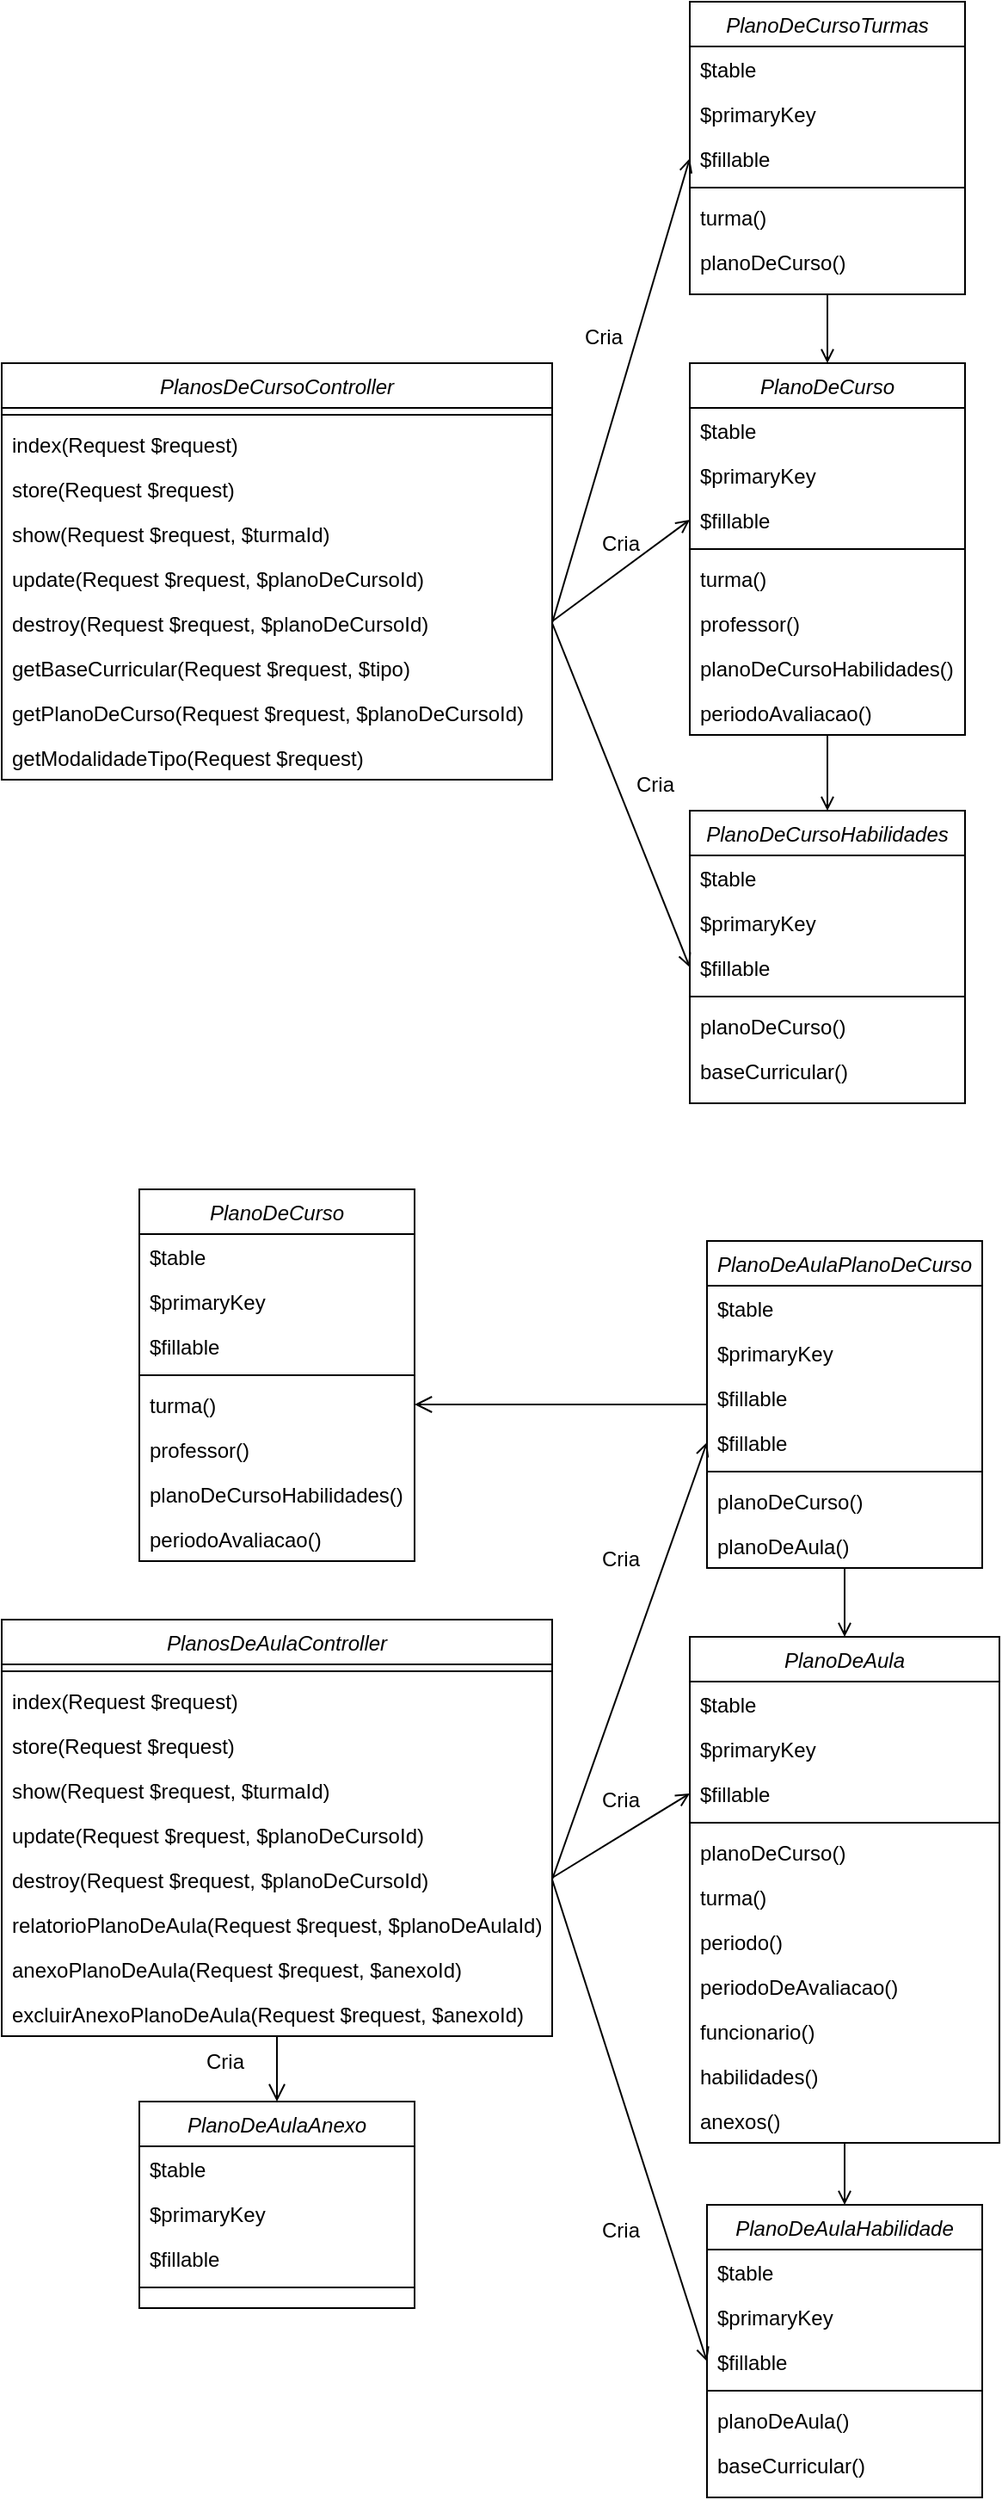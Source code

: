 <mxfile version="21.7.5" type="github">
  <diagram id="C5RBs43oDa-KdzZeNtuy" name="Page-1">
    <mxGraphModel dx="1678" dy="3320" grid="1" gridSize="10" guides="1" tooltips="1" connect="1" arrows="1" fold="1" page="1" pageScale="1" pageWidth="827" pageHeight="1169" math="0" shadow="0">
      <root>
        <mxCell id="WIyWlLk6GJQsqaUBKTNV-0" />
        <mxCell id="WIyWlLk6GJQsqaUBKTNV-1" parent="WIyWlLk6GJQsqaUBKTNV-0" />
        <mxCell id="8gsAUb_0ZnEXeHC6LgpM-0" value="PlanosDeCursoController" style="swimlane;fontStyle=2;align=center;verticalAlign=top;childLayout=stackLayout;horizontal=1;startSize=26;horizontalStack=0;resizeParent=1;resizeLast=0;collapsible=1;marginBottom=0;rounded=0;shadow=0;strokeWidth=1;" vertex="1" parent="WIyWlLk6GJQsqaUBKTNV-1">
          <mxGeometry x="120" y="-1120" width="320" height="242" as="geometry">
            <mxRectangle x="230" y="140" width="160" height="26" as="alternateBounds" />
          </mxGeometry>
        </mxCell>
        <mxCell id="8gsAUb_0ZnEXeHC6LgpM-4" value="" style="line;html=1;strokeWidth=1;align=left;verticalAlign=middle;spacingTop=-1;spacingLeft=3;spacingRight=3;rotatable=0;labelPosition=right;points=[];portConstraint=eastwest;" vertex="1" parent="8gsAUb_0ZnEXeHC6LgpM-0">
          <mxGeometry y="26" width="320" height="8" as="geometry" />
        </mxCell>
        <mxCell id="8gsAUb_0ZnEXeHC6LgpM-5" value="index(Request $request)" style="text;align=left;verticalAlign=top;spacingLeft=4;spacingRight=4;overflow=hidden;rotatable=0;points=[[0,0.5],[1,0.5]];portConstraint=eastwest;" vertex="1" parent="8gsAUb_0ZnEXeHC6LgpM-0">
          <mxGeometry y="34" width="320" height="26" as="geometry" />
        </mxCell>
        <mxCell id="8gsAUb_0ZnEXeHC6LgpM-6" value="store(Request $request)" style="text;align=left;verticalAlign=top;spacingLeft=4;spacingRight=4;overflow=hidden;rotatable=0;points=[[0,0.5],[1,0.5]];portConstraint=eastwest;" vertex="1" parent="8gsAUb_0ZnEXeHC6LgpM-0">
          <mxGeometry y="60" width="320" height="26" as="geometry" />
        </mxCell>
        <mxCell id="8gsAUb_0ZnEXeHC6LgpM-7" value="show(Request $request, $turmaId)" style="text;align=left;verticalAlign=top;spacingLeft=4;spacingRight=4;overflow=hidden;rotatable=0;points=[[0,0.5],[1,0.5]];portConstraint=eastwest;" vertex="1" parent="8gsAUb_0ZnEXeHC6LgpM-0">
          <mxGeometry y="86" width="320" height="26" as="geometry" />
        </mxCell>
        <mxCell id="8gsAUb_0ZnEXeHC6LgpM-8" value="update(Request $request, $planoDeCursoId)" style="text;align=left;verticalAlign=top;spacingLeft=4;spacingRight=4;overflow=hidden;rotatable=0;points=[[0,0.5],[1,0.5]];portConstraint=eastwest;" vertex="1" parent="8gsAUb_0ZnEXeHC6LgpM-0">
          <mxGeometry y="112" width="320" height="26" as="geometry" />
        </mxCell>
        <mxCell id="8gsAUb_0ZnEXeHC6LgpM-9" value="destroy(Request $request, $planoDeCursoId)" style="text;align=left;verticalAlign=top;spacingLeft=4;spacingRight=4;overflow=hidden;rotatable=0;points=[[0,0.5],[1,0.5]];portConstraint=eastwest;" vertex="1" parent="8gsAUb_0ZnEXeHC6LgpM-0">
          <mxGeometry y="138" width="320" height="26" as="geometry" />
        </mxCell>
        <mxCell id="8gsAUb_0ZnEXeHC6LgpM-10" value="getBaseCurricular(Request $request, $tipo)" style="text;align=left;verticalAlign=top;spacingLeft=4;spacingRight=4;overflow=hidden;rotatable=0;points=[[0,0.5],[1,0.5]];portConstraint=eastwest;" vertex="1" parent="8gsAUb_0ZnEXeHC6LgpM-0">
          <mxGeometry y="164" width="320" height="26" as="geometry" />
        </mxCell>
        <mxCell id="8gsAUb_0ZnEXeHC6LgpM-11" value="getPlanoDeCurso(Request $request, $planoDeCursoId)" style="text;align=left;verticalAlign=top;spacingLeft=4;spacingRight=4;overflow=hidden;rotatable=0;points=[[0,0.5],[1,0.5]];portConstraint=eastwest;" vertex="1" parent="8gsAUb_0ZnEXeHC6LgpM-0">
          <mxGeometry y="190" width="320" height="26" as="geometry" />
        </mxCell>
        <mxCell id="8gsAUb_0ZnEXeHC6LgpM-12" value="getModalidadeTipo(Request $request)" style="text;align=left;verticalAlign=top;spacingLeft=4;spacingRight=4;overflow=hidden;rotatable=0;points=[[0,0.5],[1,0.5]];portConstraint=eastwest;" vertex="1" parent="8gsAUb_0ZnEXeHC6LgpM-0">
          <mxGeometry y="216" width="320" height="26" as="geometry" />
        </mxCell>
        <mxCell id="8gsAUb_0ZnEXeHC6LgpM-46" style="rounded=0;orthogonalLoop=1;jettySize=auto;html=1;endArrow=open;endFill=0;" edge="1" parent="WIyWlLk6GJQsqaUBKTNV-1" source="8gsAUb_0ZnEXeHC6LgpM-13" target="8gsAUb_0ZnEXeHC6LgpM-32">
          <mxGeometry relative="1" as="geometry" />
        </mxCell>
        <mxCell id="8gsAUb_0ZnEXeHC6LgpM-13" value="PlanoDeCurso" style="swimlane;fontStyle=2;align=center;verticalAlign=top;childLayout=stackLayout;horizontal=1;startSize=26;horizontalStack=0;resizeParent=1;resizeLast=0;collapsible=1;marginBottom=0;rounded=0;shadow=0;strokeWidth=1;" vertex="1" parent="WIyWlLk6GJQsqaUBKTNV-1">
          <mxGeometry x="520" y="-1120" width="160" height="216" as="geometry">
            <mxRectangle x="230" y="140" width="160" height="26" as="alternateBounds" />
          </mxGeometry>
        </mxCell>
        <mxCell id="8gsAUb_0ZnEXeHC6LgpM-14" value="$table" style="text;align=left;verticalAlign=top;spacingLeft=4;spacingRight=4;overflow=hidden;rotatable=0;points=[[0,0.5],[1,0.5]];portConstraint=eastwest;" vertex="1" parent="8gsAUb_0ZnEXeHC6LgpM-13">
          <mxGeometry y="26" width="160" height="26" as="geometry" />
        </mxCell>
        <mxCell id="8gsAUb_0ZnEXeHC6LgpM-15" value="$primaryKey" style="text;align=left;verticalAlign=top;spacingLeft=4;spacingRight=4;overflow=hidden;rotatable=0;points=[[0,0.5],[1,0.5]];portConstraint=eastwest;rounded=0;shadow=0;html=0;" vertex="1" parent="8gsAUb_0ZnEXeHC6LgpM-13">
          <mxGeometry y="52" width="160" height="26" as="geometry" />
        </mxCell>
        <mxCell id="8gsAUb_0ZnEXeHC6LgpM-16" value="$fillable" style="text;align=left;verticalAlign=top;spacingLeft=4;spacingRight=4;overflow=hidden;rotatable=0;points=[[0,0.5],[1,0.5]];portConstraint=eastwest;rounded=0;shadow=0;html=0;" vertex="1" parent="8gsAUb_0ZnEXeHC6LgpM-13">
          <mxGeometry y="78" width="160" height="26" as="geometry" />
        </mxCell>
        <mxCell id="8gsAUb_0ZnEXeHC6LgpM-17" value="" style="line;html=1;strokeWidth=1;align=left;verticalAlign=middle;spacingTop=-1;spacingLeft=3;spacingRight=3;rotatable=0;labelPosition=right;points=[];portConstraint=eastwest;" vertex="1" parent="8gsAUb_0ZnEXeHC6LgpM-13">
          <mxGeometry y="104" width="160" height="8" as="geometry" />
        </mxCell>
        <mxCell id="8gsAUb_0ZnEXeHC6LgpM-18" value="turma()" style="text;align=left;verticalAlign=top;spacingLeft=4;spacingRight=4;overflow=hidden;rotatable=0;points=[[0,0.5],[1,0.5]];portConstraint=eastwest;fontColor=default;" vertex="1" parent="8gsAUb_0ZnEXeHC6LgpM-13">
          <mxGeometry y="112" width="160" height="26" as="geometry" />
        </mxCell>
        <mxCell id="8gsAUb_0ZnEXeHC6LgpM-20" value="professor()" style="text;align=left;verticalAlign=top;spacingLeft=4;spacingRight=4;overflow=hidden;rotatable=0;points=[[0,0.5],[1,0.5]];portConstraint=eastwest;" vertex="1" parent="8gsAUb_0ZnEXeHC6LgpM-13">
          <mxGeometry y="138" width="160" height="26" as="geometry" />
        </mxCell>
        <mxCell id="8gsAUb_0ZnEXeHC6LgpM-21" value="planoDeCursoHabilidades()" style="text;align=left;verticalAlign=top;spacingLeft=4;spacingRight=4;overflow=hidden;rotatable=0;points=[[0,0.5],[1,0.5]];portConstraint=eastwest;" vertex="1" parent="8gsAUb_0ZnEXeHC6LgpM-13">
          <mxGeometry y="164" width="160" height="26" as="geometry" />
        </mxCell>
        <mxCell id="8gsAUb_0ZnEXeHC6LgpM-22" value="periodoAvaliacao()" style="text;align=left;verticalAlign=top;spacingLeft=4;spacingRight=4;overflow=hidden;rotatable=0;points=[[0,0.5],[1,0.5]];portConstraint=eastwest;" vertex="1" parent="8gsAUb_0ZnEXeHC6LgpM-13">
          <mxGeometry y="190" width="160" height="26" as="geometry" />
        </mxCell>
        <mxCell id="8gsAUb_0ZnEXeHC6LgpM-45" style="rounded=0;orthogonalLoop=1;jettySize=auto;html=1;entryX=0.5;entryY=0;entryDx=0;entryDy=0;endArrow=open;endFill=0;" edge="1" parent="WIyWlLk6GJQsqaUBKTNV-1" source="8gsAUb_0ZnEXeHC6LgpM-23" target="8gsAUb_0ZnEXeHC6LgpM-13">
          <mxGeometry relative="1" as="geometry" />
        </mxCell>
        <mxCell id="8gsAUb_0ZnEXeHC6LgpM-23" value="PlanoDeCursoTurmas" style="swimlane;fontStyle=2;align=center;verticalAlign=top;childLayout=stackLayout;horizontal=1;startSize=26;horizontalStack=0;resizeParent=1;resizeLast=0;collapsible=1;marginBottom=0;rounded=0;shadow=0;strokeWidth=1;" vertex="1" parent="WIyWlLk6GJQsqaUBKTNV-1">
          <mxGeometry x="520" y="-1330" width="160" height="170" as="geometry">
            <mxRectangle x="230" y="140" width="160" height="26" as="alternateBounds" />
          </mxGeometry>
        </mxCell>
        <mxCell id="8gsAUb_0ZnEXeHC6LgpM-24" value="$table" style="text;align=left;verticalAlign=top;spacingLeft=4;spacingRight=4;overflow=hidden;rotatable=0;points=[[0,0.5],[1,0.5]];portConstraint=eastwest;" vertex="1" parent="8gsAUb_0ZnEXeHC6LgpM-23">
          <mxGeometry y="26" width="160" height="26" as="geometry" />
        </mxCell>
        <mxCell id="8gsAUb_0ZnEXeHC6LgpM-25" value="$primaryKey" style="text;align=left;verticalAlign=top;spacingLeft=4;spacingRight=4;overflow=hidden;rotatable=0;points=[[0,0.5],[1,0.5]];portConstraint=eastwest;rounded=0;shadow=0;html=0;" vertex="1" parent="8gsAUb_0ZnEXeHC6LgpM-23">
          <mxGeometry y="52" width="160" height="26" as="geometry" />
        </mxCell>
        <mxCell id="8gsAUb_0ZnEXeHC6LgpM-26" value="$fillable" style="text;align=left;verticalAlign=top;spacingLeft=4;spacingRight=4;overflow=hidden;rotatable=0;points=[[0,0.5],[1,0.5]];portConstraint=eastwest;rounded=0;shadow=0;html=0;" vertex="1" parent="8gsAUb_0ZnEXeHC6LgpM-23">
          <mxGeometry y="78" width="160" height="26" as="geometry" />
        </mxCell>
        <mxCell id="8gsAUb_0ZnEXeHC6LgpM-27" value="" style="line;html=1;strokeWidth=1;align=left;verticalAlign=middle;spacingTop=-1;spacingLeft=3;spacingRight=3;rotatable=0;labelPosition=right;points=[];portConstraint=eastwest;" vertex="1" parent="8gsAUb_0ZnEXeHC6LgpM-23">
          <mxGeometry y="104" width="160" height="8" as="geometry" />
        </mxCell>
        <mxCell id="8gsAUb_0ZnEXeHC6LgpM-28" value="turma()" style="text;align=left;verticalAlign=top;spacingLeft=4;spacingRight=4;overflow=hidden;rotatable=0;points=[[0,0.5],[1,0.5]];portConstraint=eastwest;fontColor=default;" vertex="1" parent="8gsAUb_0ZnEXeHC6LgpM-23">
          <mxGeometry y="112" width="160" height="26" as="geometry" />
        </mxCell>
        <mxCell id="8gsAUb_0ZnEXeHC6LgpM-29" value="planoDeCurso()" style="text;align=left;verticalAlign=top;spacingLeft=4;spacingRight=4;overflow=hidden;rotatable=0;points=[[0,0.5],[1,0.5]];portConstraint=eastwest;" vertex="1" parent="8gsAUb_0ZnEXeHC6LgpM-23">
          <mxGeometry y="138" width="160" height="26" as="geometry" />
        </mxCell>
        <mxCell id="8gsAUb_0ZnEXeHC6LgpM-32" value="PlanoDeCursoHabilidades" style="swimlane;fontStyle=2;align=center;verticalAlign=top;childLayout=stackLayout;horizontal=1;startSize=26;horizontalStack=0;resizeParent=1;resizeLast=0;collapsible=1;marginBottom=0;rounded=0;shadow=0;strokeWidth=1;" vertex="1" parent="WIyWlLk6GJQsqaUBKTNV-1">
          <mxGeometry x="520" y="-860" width="160" height="170" as="geometry">
            <mxRectangle x="230" y="140" width="160" height="26" as="alternateBounds" />
          </mxGeometry>
        </mxCell>
        <mxCell id="8gsAUb_0ZnEXeHC6LgpM-33" value="$table" style="text;align=left;verticalAlign=top;spacingLeft=4;spacingRight=4;overflow=hidden;rotatable=0;points=[[0,0.5],[1,0.5]];portConstraint=eastwest;" vertex="1" parent="8gsAUb_0ZnEXeHC6LgpM-32">
          <mxGeometry y="26" width="160" height="26" as="geometry" />
        </mxCell>
        <mxCell id="8gsAUb_0ZnEXeHC6LgpM-34" value="$primaryKey" style="text;align=left;verticalAlign=top;spacingLeft=4;spacingRight=4;overflow=hidden;rotatable=0;points=[[0,0.5],[1,0.5]];portConstraint=eastwest;rounded=0;shadow=0;html=0;" vertex="1" parent="8gsAUb_0ZnEXeHC6LgpM-32">
          <mxGeometry y="52" width="160" height="26" as="geometry" />
        </mxCell>
        <mxCell id="8gsAUb_0ZnEXeHC6LgpM-35" value="$fillable" style="text;align=left;verticalAlign=top;spacingLeft=4;spacingRight=4;overflow=hidden;rotatable=0;points=[[0,0.5],[1,0.5]];portConstraint=eastwest;rounded=0;shadow=0;html=0;" vertex="1" parent="8gsAUb_0ZnEXeHC6LgpM-32">
          <mxGeometry y="78" width="160" height="26" as="geometry" />
        </mxCell>
        <mxCell id="8gsAUb_0ZnEXeHC6LgpM-36" value="" style="line;html=1;strokeWidth=1;align=left;verticalAlign=middle;spacingTop=-1;spacingLeft=3;spacingRight=3;rotatable=0;labelPosition=right;points=[];portConstraint=eastwest;" vertex="1" parent="8gsAUb_0ZnEXeHC6LgpM-32">
          <mxGeometry y="104" width="160" height="8" as="geometry" />
        </mxCell>
        <mxCell id="8gsAUb_0ZnEXeHC6LgpM-37" value="planoDeCurso()" style="text;align=left;verticalAlign=top;spacingLeft=4;spacingRight=4;overflow=hidden;rotatable=0;points=[[0,0.5],[1,0.5]];portConstraint=eastwest;fontColor=default;" vertex="1" parent="8gsAUb_0ZnEXeHC6LgpM-32">
          <mxGeometry y="112" width="160" height="26" as="geometry" />
        </mxCell>
        <mxCell id="8gsAUb_0ZnEXeHC6LgpM-38" value="baseCurricular()" style="text;align=left;verticalAlign=top;spacingLeft=4;spacingRight=4;overflow=hidden;rotatable=0;points=[[0,0.5],[1,0.5]];portConstraint=eastwest;" vertex="1" parent="8gsAUb_0ZnEXeHC6LgpM-32">
          <mxGeometry y="138" width="160" height="26" as="geometry" />
        </mxCell>
        <mxCell id="8gsAUb_0ZnEXeHC6LgpM-41" style="rounded=0;orthogonalLoop=1;jettySize=auto;html=1;entryX=0;entryY=0.5;entryDx=0;entryDy=0;endArrow=open;endFill=0;exitX=1;exitY=0.5;exitDx=0;exitDy=0;" edge="1" parent="WIyWlLk6GJQsqaUBKTNV-1" source="8gsAUb_0ZnEXeHC6LgpM-9" target="8gsAUb_0ZnEXeHC6LgpM-26">
          <mxGeometry relative="1" as="geometry" />
        </mxCell>
        <mxCell id="8gsAUb_0ZnEXeHC6LgpM-43" style="rounded=0;orthogonalLoop=1;jettySize=auto;html=1;entryX=0;entryY=0.5;entryDx=0;entryDy=0;endArrow=open;endFill=0;" edge="1" parent="WIyWlLk6GJQsqaUBKTNV-1" target="8gsAUb_0ZnEXeHC6LgpM-16">
          <mxGeometry relative="1" as="geometry">
            <mxPoint x="440" y="-970" as="sourcePoint" />
          </mxGeometry>
        </mxCell>
        <mxCell id="8gsAUb_0ZnEXeHC6LgpM-44" style="rounded=0;orthogonalLoop=1;jettySize=auto;html=1;entryX=0;entryY=0.5;entryDx=0;entryDy=0;endArrow=open;endFill=0;" edge="1" parent="WIyWlLk6GJQsqaUBKTNV-1" target="8gsAUb_0ZnEXeHC6LgpM-35">
          <mxGeometry relative="1" as="geometry">
            <mxPoint x="440" y="-969" as="sourcePoint" />
          </mxGeometry>
        </mxCell>
        <mxCell id="8gsAUb_0ZnEXeHC6LgpM-47" value="Cria" style="text;html=1;strokeColor=none;fillColor=none;align=center;verticalAlign=middle;whiteSpace=wrap;rounded=0;" vertex="1" parent="WIyWlLk6GJQsqaUBKTNV-1">
          <mxGeometry x="440" y="-1150" width="60" height="30" as="geometry" />
        </mxCell>
        <mxCell id="8gsAUb_0ZnEXeHC6LgpM-48" value="Cria" style="text;html=1;strokeColor=none;fillColor=none;align=center;verticalAlign=middle;whiteSpace=wrap;rounded=0;" vertex="1" parent="WIyWlLk6GJQsqaUBKTNV-1">
          <mxGeometry x="470" y="-890" width="60" height="30" as="geometry" />
        </mxCell>
        <mxCell id="8gsAUb_0ZnEXeHC6LgpM-49" value="Cria" style="text;html=1;strokeColor=none;fillColor=none;align=center;verticalAlign=middle;whiteSpace=wrap;rounded=0;" vertex="1" parent="WIyWlLk6GJQsqaUBKTNV-1">
          <mxGeometry x="450" y="-1030" width="60" height="30" as="geometry" />
        </mxCell>
        <mxCell id="8gsAUb_0ZnEXeHC6LgpM-114" style="edgeStyle=none;curved=1;rounded=0;orthogonalLoop=1;jettySize=auto;html=1;fontSize=12;startSize=8;endSize=8;endArrow=open;endFill=0;" edge="1" parent="WIyWlLk6GJQsqaUBKTNV-1" source="8gsAUb_0ZnEXeHC6LgpM-51" target="8gsAUb_0ZnEXeHC6LgpM-107">
          <mxGeometry relative="1" as="geometry" />
        </mxCell>
        <mxCell id="8gsAUb_0ZnEXeHC6LgpM-51" value="PlanosDeAulaController" style="swimlane;fontStyle=2;align=center;verticalAlign=top;childLayout=stackLayout;horizontal=1;startSize=26;horizontalStack=0;resizeParent=1;resizeLast=0;collapsible=1;marginBottom=0;rounded=0;shadow=0;strokeWidth=1;" vertex="1" parent="WIyWlLk6GJQsqaUBKTNV-1">
          <mxGeometry x="120" y="-390" width="320" height="242" as="geometry">
            <mxRectangle x="230" y="140" width="160" height="26" as="alternateBounds" />
          </mxGeometry>
        </mxCell>
        <mxCell id="8gsAUb_0ZnEXeHC6LgpM-52" value="" style="line;html=1;strokeWidth=1;align=left;verticalAlign=middle;spacingTop=-1;spacingLeft=3;spacingRight=3;rotatable=0;labelPosition=right;points=[];portConstraint=eastwest;" vertex="1" parent="8gsAUb_0ZnEXeHC6LgpM-51">
          <mxGeometry y="26" width="320" height="8" as="geometry" />
        </mxCell>
        <mxCell id="8gsAUb_0ZnEXeHC6LgpM-53" value="index(Request $request)" style="text;align=left;verticalAlign=top;spacingLeft=4;spacingRight=4;overflow=hidden;rotatable=0;points=[[0,0.5],[1,0.5]];portConstraint=eastwest;" vertex="1" parent="8gsAUb_0ZnEXeHC6LgpM-51">
          <mxGeometry y="34" width="320" height="26" as="geometry" />
        </mxCell>
        <mxCell id="8gsAUb_0ZnEXeHC6LgpM-54" value="store(Request $request)" style="text;align=left;verticalAlign=top;spacingLeft=4;spacingRight=4;overflow=hidden;rotatable=0;points=[[0,0.5],[1,0.5]];portConstraint=eastwest;" vertex="1" parent="8gsAUb_0ZnEXeHC6LgpM-51">
          <mxGeometry y="60" width="320" height="26" as="geometry" />
        </mxCell>
        <mxCell id="8gsAUb_0ZnEXeHC6LgpM-55" value="show(Request $request, $turmaId)" style="text;align=left;verticalAlign=top;spacingLeft=4;spacingRight=4;overflow=hidden;rotatable=0;points=[[0,0.5],[1,0.5]];portConstraint=eastwest;" vertex="1" parent="8gsAUb_0ZnEXeHC6LgpM-51">
          <mxGeometry y="86" width="320" height="26" as="geometry" />
        </mxCell>
        <mxCell id="8gsAUb_0ZnEXeHC6LgpM-56" value="update(Request $request, $planoDeCursoId)" style="text;align=left;verticalAlign=top;spacingLeft=4;spacingRight=4;overflow=hidden;rotatable=0;points=[[0,0.5],[1,0.5]];portConstraint=eastwest;" vertex="1" parent="8gsAUb_0ZnEXeHC6LgpM-51">
          <mxGeometry y="112" width="320" height="26" as="geometry" />
        </mxCell>
        <mxCell id="8gsAUb_0ZnEXeHC6LgpM-57" value="destroy(Request $request, $planoDeCursoId)" style="text;align=left;verticalAlign=top;spacingLeft=4;spacingRight=4;overflow=hidden;rotatable=0;points=[[0,0.5],[1,0.5]];portConstraint=eastwest;" vertex="1" parent="8gsAUb_0ZnEXeHC6LgpM-51">
          <mxGeometry y="138" width="320" height="26" as="geometry" />
        </mxCell>
        <mxCell id="8gsAUb_0ZnEXeHC6LgpM-58" value="relatorioPlanoDeAula(Request $request, $planoDeAulaId)" style="text;align=left;verticalAlign=top;spacingLeft=4;spacingRight=4;overflow=hidden;rotatable=0;points=[[0,0.5],[1,0.5]];portConstraint=eastwest;" vertex="1" parent="8gsAUb_0ZnEXeHC6LgpM-51">
          <mxGeometry y="164" width="320" height="26" as="geometry" />
        </mxCell>
        <mxCell id="8gsAUb_0ZnEXeHC6LgpM-59" value="anexoPlanoDeAula(Request $request, $anexoId)" style="text;align=left;verticalAlign=top;spacingLeft=4;spacingRight=4;overflow=hidden;rotatable=0;points=[[0,0.5],[1,0.5]];portConstraint=eastwest;" vertex="1" parent="8gsAUb_0ZnEXeHC6LgpM-51">
          <mxGeometry y="190" width="320" height="26" as="geometry" />
        </mxCell>
        <mxCell id="8gsAUb_0ZnEXeHC6LgpM-60" value="excluirAnexoPlanoDeAula(Request $request, $anexoId)" style="text;align=left;verticalAlign=top;spacingLeft=4;spacingRight=4;overflow=hidden;rotatable=0;points=[[0,0.5],[1,0.5]];portConstraint=eastwest;" vertex="1" parent="8gsAUb_0ZnEXeHC6LgpM-51">
          <mxGeometry y="216" width="320" height="26" as="geometry" />
        </mxCell>
        <mxCell id="8gsAUb_0ZnEXeHC6LgpM-61" style="rounded=0;orthogonalLoop=1;jettySize=auto;html=1;endArrow=open;endFill=0;" edge="1" source="8gsAUb_0ZnEXeHC6LgpM-62" target="8gsAUb_0ZnEXeHC6LgpM-79" parent="WIyWlLk6GJQsqaUBKTNV-1">
          <mxGeometry relative="1" as="geometry" />
        </mxCell>
        <mxCell id="8gsAUb_0ZnEXeHC6LgpM-62" value="PlanoDeAula" style="swimlane;fontStyle=2;align=center;verticalAlign=top;childLayout=stackLayout;horizontal=1;startSize=26;horizontalStack=0;resizeParent=1;resizeLast=0;collapsible=1;marginBottom=0;rounded=0;shadow=0;strokeWidth=1;" vertex="1" parent="WIyWlLk6GJQsqaUBKTNV-1">
          <mxGeometry x="520" y="-380" width="180" height="294" as="geometry">
            <mxRectangle x="230" y="140" width="160" height="26" as="alternateBounds" />
          </mxGeometry>
        </mxCell>
        <mxCell id="8gsAUb_0ZnEXeHC6LgpM-63" value="$table" style="text;align=left;verticalAlign=top;spacingLeft=4;spacingRight=4;overflow=hidden;rotatable=0;points=[[0,0.5],[1,0.5]];portConstraint=eastwest;" vertex="1" parent="8gsAUb_0ZnEXeHC6LgpM-62">
          <mxGeometry y="26" width="180" height="26" as="geometry" />
        </mxCell>
        <mxCell id="8gsAUb_0ZnEXeHC6LgpM-64" value="$primaryKey" style="text;align=left;verticalAlign=top;spacingLeft=4;spacingRight=4;overflow=hidden;rotatable=0;points=[[0,0.5],[1,0.5]];portConstraint=eastwest;rounded=0;shadow=0;html=0;" vertex="1" parent="8gsAUb_0ZnEXeHC6LgpM-62">
          <mxGeometry y="52" width="180" height="26" as="geometry" />
        </mxCell>
        <mxCell id="8gsAUb_0ZnEXeHC6LgpM-65" value="$fillable" style="text;align=left;verticalAlign=top;spacingLeft=4;spacingRight=4;overflow=hidden;rotatable=0;points=[[0,0.5],[1,0.5]];portConstraint=eastwest;rounded=0;shadow=0;html=0;" vertex="1" parent="8gsAUb_0ZnEXeHC6LgpM-62">
          <mxGeometry y="78" width="180" height="26" as="geometry" />
        </mxCell>
        <mxCell id="8gsAUb_0ZnEXeHC6LgpM-66" value="" style="line;html=1;strokeWidth=1;align=left;verticalAlign=middle;spacingTop=-1;spacingLeft=3;spacingRight=3;rotatable=0;labelPosition=right;points=[];portConstraint=eastwest;" vertex="1" parent="8gsAUb_0ZnEXeHC6LgpM-62">
          <mxGeometry y="104" width="180" height="8" as="geometry" />
        </mxCell>
        <mxCell id="8gsAUb_0ZnEXeHC6LgpM-67" value="planoDeCurso()" style="text;align=left;verticalAlign=top;spacingLeft=4;spacingRight=4;overflow=hidden;rotatable=0;points=[[0,0.5],[1,0.5]];portConstraint=eastwest;fontColor=default;" vertex="1" parent="8gsAUb_0ZnEXeHC6LgpM-62">
          <mxGeometry y="112" width="180" height="26" as="geometry" />
        </mxCell>
        <mxCell id="8gsAUb_0ZnEXeHC6LgpM-92" value="turma()" style="text;align=left;verticalAlign=top;spacingLeft=4;spacingRight=4;overflow=hidden;rotatable=0;points=[[0,0.5],[1,0.5]];portConstraint=eastwest;fontColor=default;" vertex="1" parent="8gsAUb_0ZnEXeHC6LgpM-62">
          <mxGeometry y="138" width="180" height="26" as="geometry" />
        </mxCell>
        <mxCell id="8gsAUb_0ZnEXeHC6LgpM-68" value="periodo()" style="text;align=left;verticalAlign=top;spacingLeft=4;spacingRight=4;overflow=hidden;rotatable=0;points=[[0,0.5],[1,0.5]];portConstraint=eastwest;" vertex="1" parent="8gsAUb_0ZnEXeHC6LgpM-62">
          <mxGeometry y="164" width="180" height="26" as="geometry" />
        </mxCell>
        <mxCell id="8gsAUb_0ZnEXeHC6LgpM-69" value="periodoDeAvaliacao()" style="text;align=left;verticalAlign=top;spacingLeft=4;spacingRight=4;overflow=hidden;rotatable=0;points=[[0,0.5],[1,0.5]];portConstraint=eastwest;" vertex="1" parent="8gsAUb_0ZnEXeHC6LgpM-62">
          <mxGeometry y="190" width="180" height="26" as="geometry" />
        </mxCell>
        <mxCell id="8gsAUb_0ZnEXeHC6LgpM-70" value="funcionario()" style="text;align=left;verticalAlign=top;spacingLeft=4;spacingRight=4;overflow=hidden;rotatable=0;points=[[0,0.5],[1,0.5]];portConstraint=eastwest;" vertex="1" parent="8gsAUb_0ZnEXeHC6LgpM-62">
          <mxGeometry y="216" width="180" height="26" as="geometry" />
        </mxCell>
        <mxCell id="8gsAUb_0ZnEXeHC6LgpM-93" value="habilidades()" style="text;align=left;verticalAlign=top;spacingLeft=4;spacingRight=4;overflow=hidden;rotatable=0;points=[[0,0.5],[1,0.5]];portConstraint=eastwest;" vertex="1" parent="8gsAUb_0ZnEXeHC6LgpM-62">
          <mxGeometry y="242" width="180" height="26" as="geometry" />
        </mxCell>
        <mxCell id="8gsAUb_0ZnEXeHC6LgpM-94" value="anexos()" style="text;align=left;verticalAlign=top;spacingLeft=4;spacingRight=4;overflow=hidden;rotatable=0;points=[[0,0.5],[1,0.5]];portConstraint=eastwest;" vertex="1" parent="8gsAUb_0ZnEXeHC6LgpM-62">
          <mxGeometry y="268" width="180" height="26" as="geometry" />
        </mxCell>
        <mxCell id="8gsAUb_0ZnEXeHC6LgpM-71" style="rounded=0;orthogonalLoop=1;jettySize=auto;html=1;entryX=0.5;entryY=0;entryDx=0;entryDy=0;endArrow=open;endFill=0;exitX=0.5;exitY=1;exitDx=0;exitDy=0;" edge="1" source="8gsAUb_0ZnEXeHC6LgpM-72" target="8gsAUb_0ZnEXeHC6LgpM-62" parent="WIyWlLk6GJQsqaUBKTNV-1">
          <mxGeometry relative="1" as="geometry">
            <mxPoint x="600" y="-430" as="sourcePoint" />
          </mxGeometry>
        </mxCell>
        <mxCell id="8gsAUb_0ZnEXeHC6LgpM-106" style="edgeStyle=none;curved=1;rounded=0;orthogonalLoop=1;jettySize=auto;html=1;entryX=1;entryY=0.5;entryDx=0;entryDy=0;fontSize=12;startSize=8;endSize=8;endArrow=open;endFill=0;" edge="1" parent="WIyWlLk6GJQsqaUBKTNV-1" source="8gsAUb_0ZnEXeHC6LgpM-72" target="8gsAUb_0ZnEXeHC6LgpM-101">
          <mxGeometry relative="1" as="geometry" />
        </mxCell>
        <mxCell id="8gsAUb_0ZnEXeHC6LgpM-72" value="PlanoDeAulaPlanoDeCurso" style="swimlane;fontStyle=2;align=center;verticalAlign=top;childLayout=stackLayout;horizontal=1;startSize=26;horizontalStack=0;resizeParent=1;resizeLast=0;collapsible=1;marginBottom=0;rounded=0;shadow=0;strokeWidth=1;" vertex="1" parent="WIyWlLk6GJQsqaUBKTNV-1">
          <mxGeometry x="530" y="-610" width="160" height="190" as="geometry">
            <mxRectangle x="230" y="140" width="160" height="26" as="alternateBounds" />
          </mxGeometry>
        </mxCell>
        <mxCell id="8gsAUb_0ZnEXeHC6LgpM-73" value="$table" style="text;align=left;verticalAlign=top;spacingLeft=4;spacingRight=4;overflow=hidden;rotatable=0;points=[[0,0.5],[1,0.5]];portConstraint=eastwest;" vertex="1" parent="8gsAUb_0ZnEXeHC6LgpM-72">
          <mxGeometry y="26" width="160" height="26" as="geometry" />
        </mxCell>
        <mxCell id="8gsAUb_0ZnEXeHC6LgpM-74" value="$primaryKey" style="text;align=left;verticalAlign=top;spacingLeft=4;spacingRight=4;overflow=hidden;rotatable=0;points=[[0,0.5],[1,0.5]];portConstraint=eastwest;rounded=0;shadow=0;html=0;" vertex="1" parent="8gsAUb_0ZnEXeHC6LgpM-72">
          <mxGeometry y="52" width="160" height="26" as="geometry" />
        </mxCell>
        <mxCell id="8gsAUb_0ZnEXeHC6LgpM-105" value="$fillable" style="text;align=left;verticalAlign=top;spacingLeft=4;spacingRight=4;overflow=hidden;rotatable=0;points=[[0,0.5],[1,0.5]];portConstraint=eastwest;rounded=0;shadow=0;html=0;" vertex="1" parent="8gsAUb_0ZnEXeHC6LgpM-72">
          <mxGeometry y="78" width="160" height="26" as="geometry" />
        </mxCell>
        <mxCell id="8gsAUb_0ZnEXeHC6LgpM-75" value="$fillable" style="text;align=left;verticalAlign=top;spacingLeft=4;spacingRight=4;overflow=hidden;rotatable=0;points=[[0,0.5],[1,0.5]];portConstraint=eastwest;rounded=0;shadow=0;html=0;" vertex="1" parent="8gsAUb_0ZnEXeHC6LgpM-72">
          <mxGeometry y="104" width="160" height="26" as="geometry" />
        </mxCell>
        <mxCell id="8gsAUb_0ZnEXeHC6LgpM-76" value="" style="line;html=1;strokeWidth=1;align=left;verticalAlign=middle;spacingTop=-1;spacingLeft=3;spacingRight=3;rotatable=0;labelPosition=right;points=[];portConstraint=eastwest;" vertex="1" parent="8gsAUb_0ZnEXeHC6LgpM-72">
          <mxGeometry y="130" width="160" height="8" as="geometry" />
        </mxCell>
        <mxCell id="8gsAUb_0ZnEXeHC6LgpM-77" value="planoDeCurso()" style="text;align=left;verticalAlign=top;spacingLeft=4;spacingRight=4;overflow=hidden;rotatable=0;points=[[0,0.5],[1,0.5]];portConstraint=eastwest;fontColor=default;" vertex="1" parent="8gsAUb_0ZnEXeHC6LgpM-72">
          <mxGeometry y="138" width="160" height="26" as="geometry" />
        </mxCell>
        <mxCell id="8gsAUb_0ZnEXeHC6LgpM-78" value="planoDeAula()" style="text;align=left;verticalAlign=top;spacingLeft=4;spacingRight=4;overflow=hidden;rotatable=0;points=[[0,0.5],[1,0.5]];portConstraint=eastwest;" vertex="1" parent="8gsAUb_0ZnEXeHC6LgpM-72">
          <mxGeometry y="164" width="160" height="26" as="geometry" />
        </mxCell>
        <mxCell id="8gsAUb_0ZnEXeHC6LgpM-79" value="PlanoDeAulaHabilidade" style="swimlane;fontStyle=2;align=center;verticalAlign=top;childLayout=stackLayout;horizontal=1;startSize=26;horizontalStack=0;resizeParent=1;resizeLast=0;collapsible=1;marginBottom=0;rounded=0;shadow=0;strokeWidth=1;" vertex="1" parent="WIyWlLk6GJQsqaUBKTNV-1">
          <mxGeometry x="530" y="-50" width="160" height="170" as="geometry">
            <mxRectangle x="230" y="140" width="160" height="26" as="alternateBounds" />
          </mxGeometry>
        </mxCell>
        <mxCell id="8gsAUb_0ZnEXeHC6LgpM-80" value="$table" style="text;align=left;verticalAlign=top;spacingLeft=4;spacingRight=4;overflow=hidden;rotatable=0;points=[[0,0.5],[1,0.5]];portConstraint=eastwest;" vertex="1" parent="8gsAUb_0ZnEXeHC6LgpM-79">
          <mxGeometry y="26" width="160" height="26" as="geometry" />
        </mxCell>
        <mxCell id="8gsAUb_0ZnEXeHC6LgpM-81" value="$primaryKey" style="text;align=left;verticalAlign=top;spacingLeft=4;spacingRight=4;overflow=hidden;rotatable=0;points=[[0,0.5],[1,0.5]];portConstraint=eastwest;rounded=0;shadow=0;html=0;" vertex="1" parent="8gsAUb_0ZnEXeHC6LgpM-79">
          <mxGeometry y="52" width="160" height="26" as="geometry" />
        </mxCell>
        <mxCell id="8gsAUb_0ZnEXeHC6LgpM-82" value="$fillable" style="text;align=left;verticalAlign=top;spacingLeft=4;spacingRight=4;overflow=hidden;rotatable=0;points=[[0,0.5],[1,0.5]];portConstraint=eastwest;rounded=0;shadow=0;html=0;" vertex="1" parent="8gsAUb_0ZnEXeHC6LgpM-79">
          <mxGeometry y="78" width="160" height="26" as="geometry" />
        </mxCell>
        <mxCell id="8gsAUb_0ZnEXeHC6LgpM-83" value="" style="line;html=1;strokeWidth=1;align=left;verticalAlign=middle;spacingTop=-1;spacingLeft=3;spacingRight=3;rotatable=0;labelPosition=right;points=[];portConstraint=eastwest;" vertex="1" parent="8gsAUb_0ZnEXeHC6LgpM-79">
          <mxGeometry y="104" width="160" height="8" as="geometry" />
        </mxCell>
        <mxCell id="8gsAUb_0ZnEXeHC6LgpM-84" value="planoDeAula()" style="text;align=left;verticalAlign=top;spacingLeft=4;spacingRight=4;overflow=hidden;rotatable=0;points=[[0,0.5],[1,0.5]];portConstraint=eastwest;fontColor=default;" vertex="1" parent="8gsAUb_0ZnEXeHC6LgpM-79">
          <mxGeometry y="112" width="160" height="26" as="geometry" />
        </mxCell>
        <mxCell id="8gsAUb_0ZnEXeHC6LgpM-85" value="baseCurricular()" style="text;align=left;verticalAlign=top;spacingLeft=4;spacingRight=4;overflow=hidden;rotatable=0;points=[[0,0.5],[1,0.5]];portConstraint=eastwest;" vertex="1" parent="8gsAUb_0ZnEXeHC6LgpM-79">
          <mxGeometry y="138" width="160" height="26" as="geometry" />
        </mxCell>
        <mxCell id="8gsAUb_0ZnEXeHC6LgpM-86" style="rounded=0;orthogonalLoop=1;jettySize=auto;html=1;entryX=0;entryY=0.5;entryDx=0;entryDy=0;endArrow=open;endFill=0;exitX=1;exitY=0.5;exitDx=0;exitDy=0;" edge="1" source="8gsAUb_0ZnEXeHC6LgpM-57" target="8gsAUb_0ZnEXeHC6LgpM-75" parent="WIyWlLk6GJQsqaUBKTNV-1">
          <mxGeometry relative="1" as="geometry" />
        </mxCell>
        <mxCell id="8gsAUb_0ZnEXeHC6LgpM-87" style="rounded=0;orthogonalLoop=1;jettySize=auto;html=1;entryX=0;entryY=0.5;entryDx=0;entryDy=0;endArrow=open;endFill=0;" edge="1" target="8gsAUb_0ZnEXeHC6LgpM-65" parent="WIyWlLk6GJQsqaUBKTNV-1">
          <mxGeometry relative="1" as="geometry">
            <mxPoint x="440" y="-240" as="sourcePoint" />
          </mxGeometry>
        </mxCell>
        <mxCell id="8gsAUb_0ZnEXeHC6LgpM-88" style="rounded=0;orthogonalLoop=1;jettySize=auto;html=1;entryX=0;entryY=0.5;entryDx=0;entryDy=0;endArrow=open;endFill=0;" edge="1" target="8gsAUb_0ZnEXeHC6LgpM-82" parent="WIyWlLk6GJQsqaUBKTNV-1">
          <mxGeometry relative="1" as="geometry">
            <mxPoint x="440" y="-239" as="sourcePoint" />
          </mxGeometry>
        </mxCell>
        <mxCell id="8gsAUb_0ZnEXeHC6LgpM-89" value="Cria" style="text;html=1;strokeColor=none;fillColor=none;align=center;verticalAlign=middle;whiteSpace=wrap;rounded=0;" vertex="1" parent="WIyWlLk6GJQsqaUBKTNV-1">
          <mxGeometry x="450" y="-440" width="60" height="30" as="geometry" />
        </mxCell>
        <mxCell id="8gsAUb_0ZnEXeHC6LgpM-90" value="Cria" style="text;html=1;strokeColor=none;fillColor=none;align=center;verticalAlign=middle;whiteSpace=wrap;rounded=0;" vertex="1" parent="WIyWlLk6GJQsqaUBKTNV-1">
          <mxGeometry x="450" y="-50" width="60" height="30" as="geometry" />
        </mxCell>
        <mxCell id="8gsAUb_0ZnEXeHC6LgpM-91" value="Cria" style="text;html=1;strokeColor=none;fillColor=none;align=center;verticalAlign=middle;whiteSpace=wrap;rounded=0;" vertex="1" parent="WIyWlLk6GJQsqaUBKTNV-1">
          <mxGeometry x="450" y="-300" width="60" height="30" as="geometry" />
        </mxCell>
        <mxCell id="8gsAUb_0ZnEXeHC6LgpM-96" value="PlanoDeCurso" style="swimlane;fontStyle=2;align=center;verticalAlign=top;childLayout=stackLayout;horizontal=1;startSize=26;horizontalStack=0;resizeParent=1;resizeLast=0;collapsible=1;marginBottom=0;rounded=0;shadow=0;strokeWidth=1;" vertex="1" parent="WIyWlLk6GJQsqaUBKTNV-1">
          <mxGeometry x="200" y="-640" width="160" height="216" as="geometry">
            <mxRectangle x="230" y="140" width="160" height="26" as="alternateBounds" />
          </mxGeometry>
        </mxCell>
        <mxCell id="8gsAUb_0ZnEXeHC6LgpM-97" value="$table" style="text;align=left;verticalAlign=top;spacingLeft=4;spacingRight=4;overflow=hidden;rotatable=0;points=[[0,0.5],[1,0.5]];portConstraint=eastwest;" vertex="1" parent="8gsAUb_0ZnEXeHC6LgpM-96">
          <mxGeometry y="26" width="160" height="26" as="geometry" />
        </mxCell>
        <mxCell id="8gsAUb_0ZnEXeHC6LgpM-98" value="$primaryKey" style="text;align=left;verticalAlign=top;spacingLeft=4;spacingRight=4;overflow=hidden;rotatable=0;points=[[0,0.5],[1,0.5]];portConstraint=eastwest;rounded=0;shadow=0;html=0;" vertex="1" parent="8gsAUb_0ZnEXeHC6LgpM-96">
          <mxGeometry y="52" width="160" height="26" as="geometry" />
        </mxCell>
        <mxCell id="8gsAUb_0ZnEXeHC6LgpM-99" value="$fillable" style="text;align=left;verticalAlign=top;spacingLeft=4;spacingRight=4;overflow=hidden;rotatable=0;points=[[0,0.5],[1,0.5]];portConstraint=eastwest;rounded=0;shadow=0;html=0;" vertex="1" parent="8gsAUb_0ZnEXeHC6LgpM-96">
          <mxGeometry y="78" width="160" height="26" as="geometry" />
        </mxCell>
        <mxCell id="8gsAUb_0ZnEXeHC6LgpM-100" value="" style="line;html=1;strokeWidth=1;align=left;verticalAlign=middle;spacingTop=-1;spacingLeft=3;spacingRight=3;rotatable=0;labelPosition=right;points=[];portConstraint=eastwest;" vertex="1" parent="8gsAUb_0ZnEXeHC6LgpM-96">
          <mxGeometry y="104" width="160" height="8" as="geometry" />
        </mxCell>
        <mxCell id="8gsAUb_0ZnEXeHC6LgpM-101" value="turma()" style="text;align=left;verticalAlign=top;spacingLeft=4;spacingRight=4;overflow=hidden;rotatable=0;points=[[0,0.5],[1,0.5]];portConstraint=eastwest;fontColor=default;" vertex="1" parent="8gsAUb_0ZnEXeHC6LgpM-96">
          <mxGeometry y="112" width="160" height="26" as="geometry" />
        </mxCell>
        <mxCell id="8gsAUb_0ZnEXeHC6LgpM-102" value="professor()" style="text;align=left;verticalAlign=top;spacingLeft=4;spacingRight=4;overflow=hidden;rotatable=0;points=[[0,0.5],[1,0.5]];portConstraint=eastwest;" vertex="1" parent="8gsAUb_0ZnEXeHC6LgpM-96">
          <mxGeometry y="138" width="160" height="26" as="geometry" />
        </mxCell>
        <mxCell id="8gsAUb_0ZnEXeHC6LgpM-103" value="planoDeCursoHabilidades()" style="text;align=left;verticalAlign=top;spacingLeft=4;spacingRight=4;overflow=hidden;rotatable=0;points=[[0,0.5],[1,0.5]];portConstraint=eastwest;" vertex="1" parent="8gsAUb_0ZnEXeHC6LgpM-96">
          <mxGeometry y="164" width="160" height="26" as="geometry" />
        </mxCell>
        <mxCell id="8gsAUb_0ZnEXeHC6LgpM-104" value="periodoAvaliacao()" style="text;align=left;verticalAlign=top;spacingLeft=4;spacingRight=4;overflow=hidden;rotatable=0;points=[[0,0.5],[1,0.5]];portConstraint=eastwest;" vertex="1" parent="8gsAUb_0ZnEXeHC6LgpM-96">
          <mxGeometry y="190" width="160" height="26" as="geometry" />
        </mxCell>
        <mxCell id="8gsAUb_0ZnEXeHC6LgpM-107" value="PlanoDeAulaAnexo" style="swimlane;fontStyle=2;align=center;verticalAlign=top;childLayout=stackLayout;horizontal=1;startSize=26;horizontalStack=0;resizeParent=1;resizeLast=0;collapsible=1;marginBottom=0;rounded=0;shadow=0;strokeWidth=1;" vertex="1" parent="WIyWlLk6GJQsqaUBKTNV-1">
          <mxGeometry x="200" y="-110" width="160" height="120" as="geometry">
            <mxRectangle x="230" y="140" width="160" height="26" as="alternateBounds" />
          </mxGeometry>
        </mxCell>
        <mxCell id="8gsAUb_0ZnEXeHC6LgpM-108" value="$table" style="text;align=left;verticalAlign=top;spacingLeft=4;spacingRight=4;overflow=hidden;rotatable=0;points=[[0,0.5],[1,0.5]];portConstraint=eastwest;" vertex="1" parent="8gsAUb_0ZnEXeHC6LgpM-107">
          <mxGeometry y="26" width="160" height="26" as="geometry" />
        </mxCell>
        <mxCell id="8gsAUb_0ZnEXeHC6LgpM-109" value="$primaryKey" style="text;align=left;verticalAlign=top;spacingLeft=4;spacingRight=4;overflow=hidden;rotatable=0;points=[[0,0.5],[1,0.5]];portConstraint=eastwest;rounded=0;shadow=0;html=0;" vertex="1" parent="8gsAUb_0ZnEXeHC6LgpM-107">
          <mxGeometry y="52" width="160" height="26" as="geometry" />
        </mxCell>
        <mxCell id="8gsAUb_0ZnEXeHC6LgpM-110" value="$fillable" style="text;align=left;verticalAlign=top;spacingLeft=4;spacingRight=4;overflow=hidden;rotatable=0;points=[[0,0.5],[1,0.5]];portConstraint=eastwest;rounded=0;shadow=0;html=0;" vertex="1" parent="8gsAUb_0ZnEXeHC6LgpM-107">
          <mxGeometry y="78" width="160" height="26" as="geometry" />
        </mxCell>
        <mxCell id="8gsAUb_0ZnEXeHC6LgpM-111" value="" style="line;html=1;strokeWidth=1;align=left;verticalAlign=middle;spacingTop=-1;spacingLeft=3;spacingRight=3;rotatable=0;labelPosition=right;points=[];portConstraint=eastwest;" vertex="1" parent="8gsAUb_0ZnEXeHC6LgpM-107">
          <mxGeometry y="104" width="160" height="8" as="geometry" />
        </mxCell>
        <mxCell id="8gsAUb_0ZnEXeHC6LgpM-115" value="Cria" style="text;html=1;strokeColor=none;fillColor=none;align=center;verticalAlign=middle;whiteSpace=wrap;rounded=0;" vertex="1" parent="WIyWlLk6GJQsqaUBKTNV-1">
          <mxGeometry x="220" y="-148" width="60" height="30" as="geometry" />
        </mxCell>
      </root>
    </mxGraphModel>
  </diagram>
</mxfile>
